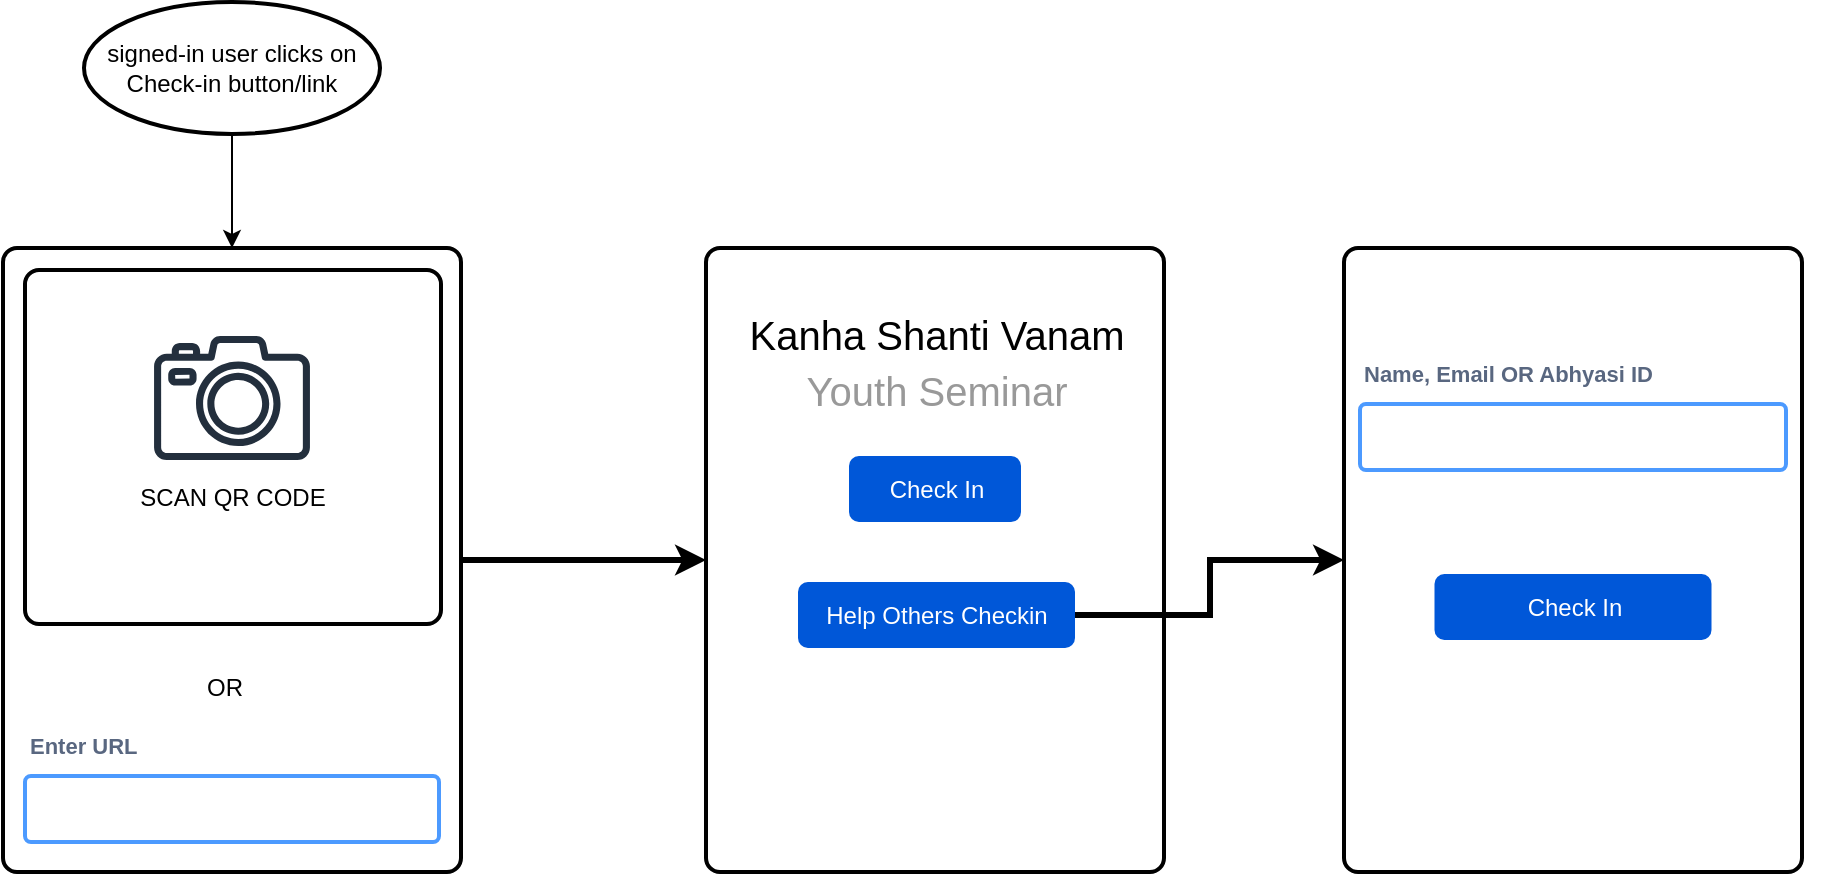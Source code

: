 <mxfile version="16.1.0" type="github">
  <diagram id="7IqZU7v-QbU3dHQ2udvu" name="Page-1">
    <mxGraphModel dx="1186" dy="615" grid="0" gridSize="10" guides="1" tooltips="1" connect="1" arrows="1" fold="1" page="0" pageScale="1" pageWidth="850" pageHeight="1100" math="0" shadow="0">
      <root>
        <mxCell id="0" />
        <mxCell id="1" parent="0" />
        <mxCell id="3OlBQHeY5DATznDpSVn_-12" style="edgeStyle=orthogonalEdgeStyle;rounded=0;orthogonalLoop=1;jettySize=auto;html=1;entryX=0.5;entryY=0;entryDx=0;entryDy=0;" edge="1" parent="1" source="3OlBQHeY5DATznDpSVn_-2" target="3OlBQHeY5DATznDpSVn_-3">
          <mxGeometry relative="1" as="geometry" />
        </mxCell>
        <mxCell id="3OlBQHeY5DATznDpSVn_-2" value="signed-in user clicks on Check-in button/link" style="strokeWidth=2;html=1;shape=mxgraph.flowchart.start_1;whiteSpace=wrap;" vertex="1" parent="1">
          <mxGeometry x="155" y="36" width="148" height="66" as="geometry" />
        </mxCell>
        <mxCell id="3OlBQHeY5DATznDpSVn_-13" value="" style="group" vertex="1" connectable="0" parent="1">
          <mxGeometry x="114.5" y="159" width="229" height="312" as="geometry" />
        </mxCell>
        <mxCell id="3OlBQHeY5DATznDpSVn_-3" value="" style="rounded=1;whiteSpace=wrap;html=1;absoluteArcSize=1;arcSize=14;strokeWidth=2;" vertex="1" parent="3OlBQHeY5DATznDpSVn_-13">
          <mxGeometry width="229" height="312" as="geometry" />
        </mxCell>
        <mxCell id="3OlBQHeY5DATznDpSVn_-6" value="" style="rounded=1;whiteSpace=wrap;html=1;absoluteArcSize=1;arcSize=14;strokeWidth=2;" vertex="1" parent="3OlBQHeY5DATznDpSVn_-13">
          <mxGeometry x="11" y="11" width="208" height="177" as="geometry" />
        </mxCell>
        <mxCell id="3OlBQHeY5DATznDpSVn_-5" value="" style="sketch=0;outlineConnect=0;fontColor=#232F3E;gradientColor=none;fillColor=#232F3D;strokeColor=none;dashed=0;verticalLabelPosition=bottom;verticalAlign=top;align=center;html=1;fontSize=12;fontStyle=0;aspect=fixed;pointerEvents=1;shape=mxgraph.aws4.camera2;" vertex="1" parent="3OlBQHeY5DATznDpSVn_-13">
          <mxGeometry x="75.5" y="44" width="78" height="62" as="geometry" />
        </mxCell>
        <mxCell id="3OlBQHeY5DATznDpSVn_-7" value="SCAN QR CODE" style="text;html=1;align=center;verticalAlign=middle;resizable=0;points=[];autosize=1;strokeColor=none;fillColor=none;" vertex="1" parent="3OlBQHeY5DATznDpSVn_-13">
          <mxGeometry x="63" y="116" width="103" height="18" as="geometry" />
        </mxCell>
        <mxCell id="3OlBQHeY5DATznDpSVn_-8" value="OR" style="text;html=1;align=center;verticalAlign=middle;resizable=0;points=[];autosize=1;strokeColor=none;fillColor=none;" vertex="1" parent="3OlBQHeY5DATznDpSVn_-13">
          <mxGeometry x="96.5" y="211" width="28" height="18" as="geometry" />
        </mxCell>
        <mxCell id="3OlBQHeY5DATznDpSVn_-10" value="Enter URL" style="fillColor=none;strokeColor=none;html=1;fontSize=11;fontStyle=0;align=left;fontColor=#596780;fontStyle=1;fontSize=11" vertex="1" parent="3OlBQHeY5DATznDpSVn_-13">
          <mxGeometry x="11" y="239" width="133" height="20" as="geometry" />
        </mxCell>
        <mxCell id="3OlBQHeY5DATznDpSVn_-11" value="" style="rounded=1;arcSize=9;align=left;spacingLeft=5;strokeColor=#4C9AFF;html=1;strokeWidth=2;fontSize=12" vertex="1" parent="3OlBQHeY5DATznDpSVn_-13">
          <mxGeometry x="11" y="264" width="207" height="33" as="geometry" />
        </mxCell>
        <mxCell id="3OlBQHeY5DATznDpSVn_-15" value="" style="rounded=1;whiteSpace=wrap;html=1;absoluteArcSize=1;arcSize=14;strokeWidth=2;" vertex="1" parent="1">
          <mxGeometry x="466" y="159" width="229" height="312" as="geometry" />
        </mxCell>
        <mxCell id="3OlBQHeY5DATznDpSVn_-28" value="Check In" style="rounded=1;fillColor=#0057D8;strokeColor=none;html=1;fontColor=#ffffff;align=center;verticalAlign=middle;fontStyle=0;fontSize=12;sketch=0;" vertex="1" parent="1">
          <mxGeometry x="537.5" y="263" width="86" height="33" as="geometry" />
        </mxCell>
        <mxCell id="3OlBQHeY5DATznDpSVn_-29" value="Kanha Shanti Vanam" style="text;html=1;align=center;verticalAlign=middle;resizable=0;points=[];autosize=1;strokeColor=none;fillColor=none;fontSize=20;" vertex="1" parent="1">
          <mxGeometry x="482" y="188" width="197" height="28" as="geometry" />
        </mxCell>
        <mxCell id="3OlBQHeY5DATznDpSVn_-30" value="Youth Seminar" style="text;html=1;align=center;verticalAlign=middle;resizable=0;points=[];autosize=1;strokeColor=none;fillColor=none;fontSize=20;fontColor=#999999;" vertex="1" parent="1">
          <mxGeometry x="510.5" y="216" width="140" height="28" as="geometry" />
        </mxCell>
        <mxCell id="3OlBQHeY5DATznDpSVn_-31" style="edgeStyle=orthogonalEdgeStyle;rounded=0;orthogonalLoop=1;jettySize=auto;html=1;entryX=0;entryY=0.5;entryDx=0;entryDy=0;fontSize=20;fontColor=#999999;strokeWidth=3;" edge="1" parent="1" source="3OlBQHeY5DATznDpSVn_-3" target="3OlBQHeY5DATznDpSVn_-15">
          <mxGeometry relative="1" as="geometry" />
        </mxCell>
        <mxCell id="3OlBQHeY5DATznDpSVn_-32" value="Help Others Checkin" style="rounded=1;fillColor=#0057D8;strokeColor=none;html=1;fontColor=#ffffff;align=center;verticalAlign=middle;fontStyle=0;fontSize=12;sketch=0;" vertex="1" parent="1">
          <mxGeometry x="512" y="326" width="138.5" height="33" as="geometry" />
        </mxCell>
        <mxCell id="3OlBQHeY5DATznDpSVn_-33" value="" style="rounded=1;whiteSpace=wrap;html=1;absoluteArcSize=1;arcSize=14;strokeWidth=2;" vertex="1" parent="1">
          <mxGeometry x="785" y="159" width="229" height="312" as="geometry" />
        </mxCell>
        <mxCell id="3OlBQHeY5DATznDpSVn_-34" value="" style="edgeStyle=orthogonalEdgeStyle;rounded=0;orthogonalLoop=1;jettySize=auto;html=1;fontSize=20;fontColor=#999999;exitX=1;exitY=0.5;exitDx=0;exitDy=0;strokeWidth=3;" edge="1" parent="1" source="3OlBQHeY5DATznDpSVn_-32" target="3OlBQHeY5DATznDpSVn_-33">
          <mxGeometry relative="1" as="geometry">
            <Array as="points">
              <mxPoint x="718" y="343" />
              <mxPoint x="718" y="315" />
            </Array>
          </mxGeometry>
        </mxCell>
        <mxCell id="3OlBQHeY5DATznDpSVn_-35" value="Name, Email OR Abhyasi ID" style="fillColor=none;strokeColor=none;html=1;fontSize=11;fontStyle=0;align=left;fontColor=#596780;fontStyle=1;fontSize=11" vertex="1" parent="1">
          <mxGeometry x="793" y="212" width="240" height="20" as="geometry" />
        </mxCell>
        <mxCell id="3OlBQHeY5DATznDpSVn_-36" value="" style="rounded=1;arcSize=9;align=left;spacingLeft=5;strokeColor=#4C9AFF;html=1;strokeWidth=2;fontSize=12;fontColor=#999999;" vertex="1" parent="1">
          <mxGeometry x="793" y="237" width="213" height="33" as="geometry" />
        </mxCell>
        <mxCell id="3OlBQHeY5DATznDpSVn_-37" value="Check In" style="rounded=1;fillColor=#0057D8;strokeColor=none;html=1;fontColor=#ffffff;align=center;verticalAlign=middle;fontStyle=0;fontSize=12;sketch=0;" vertex="1" parent="1">
          <mxGeometry x="830.25" y="322" width="138.5" height="33" as="geometry" />
        </mxCell>
      </root>
    </mxGraphModel>
  </diagram>
</mxfile>

